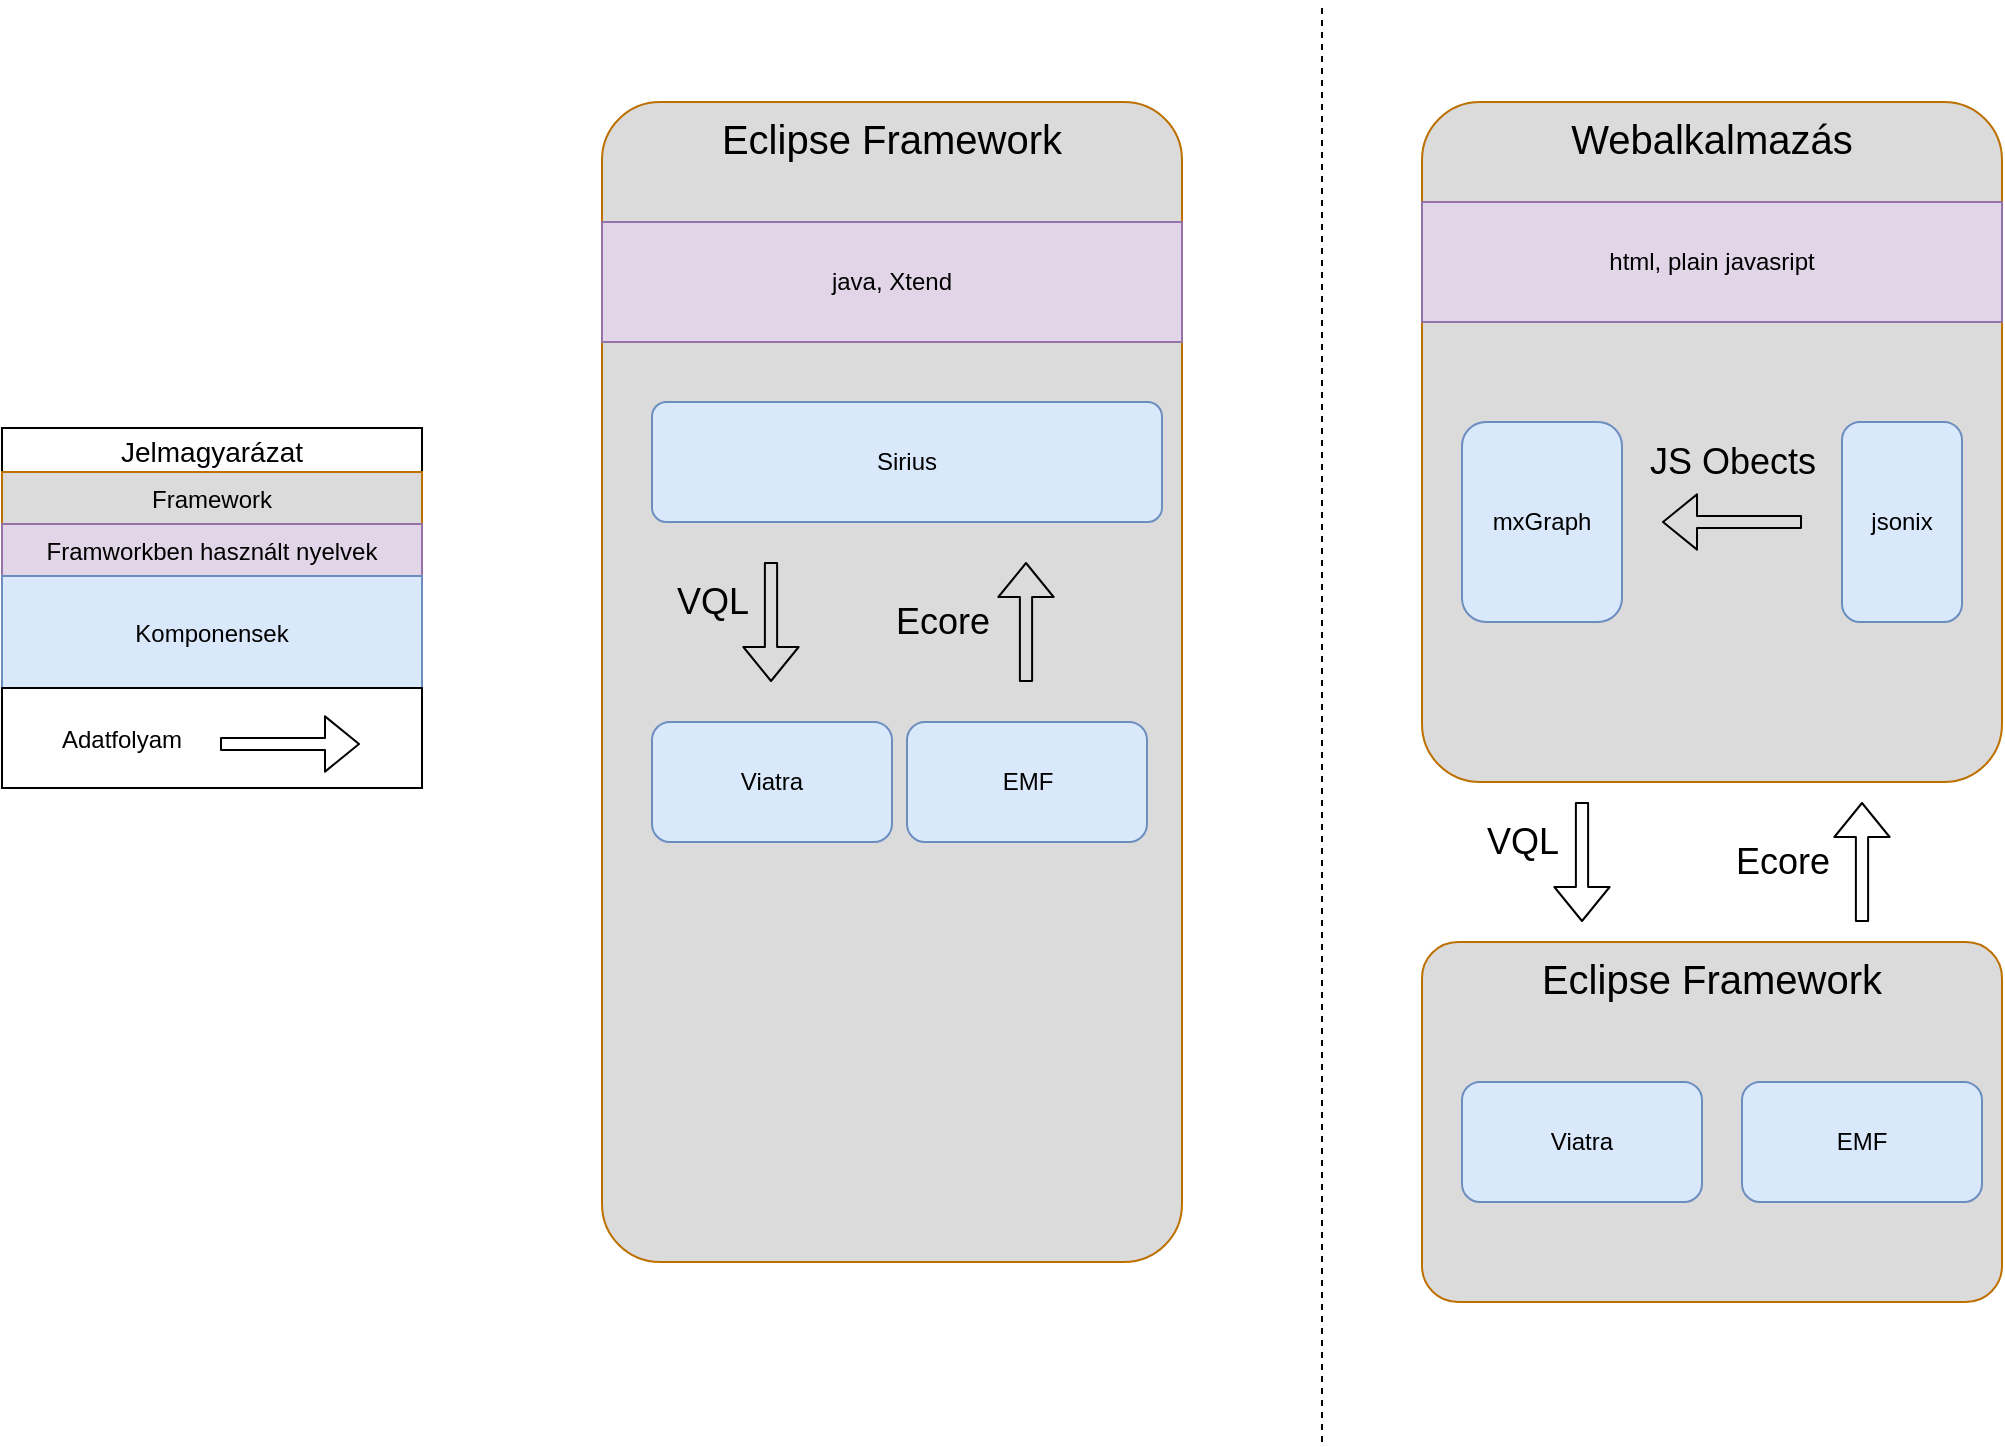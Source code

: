 <mxfile version="10.6.2" type="github"><diagram id="GjH9siLiESUylxoSrceC" name="Page-1"><mxGraphModel dx="2221" dy="715" grid="1" gridSize="10" guides="1" tooltips="1" connect="1" arrows="1" fold="1" page="1" pageScale="1" pageWidth="827" pageHeight="1169" math="0" shadow="0"><root><mxCell id="0"/><mxCell id="1" parent="0"/><mxCell id="h7cpr9iyPMSftLcRMrFD-10" value="&lt;span style=&quot;font-size: 20px;&quot;&gt;&lt;font color=&quot;#000000&quot; style=&quot;font-size: 20px;&quot;&gt;Eclipse Framework&lt;/font&gt;&lt;/span&gt;" style="rounded=1;whiteSpace=wrap;html=1;fillColor=#DBDBDB;strokeColor=#BD7000;fontColor=#ffffff;shadow=0;glass=0;comic=0;noLabel=0;labelPadding=0;direction=south;arcSize=10;align=center;verticalAlign=top;horizontal=1;fontSize=20;" vertex="1" parent="1"><mxGeometry x="40" y="50" width="290" height="580" as="geometry"/></mxCell><mxCell id="h7cpr9iyPMSftLcRMrFD-3" value="&lt;span&gt;Sirius&lt;/span&gt;" style="rounded=1;whiteSpace=wrap;html=1;fillColor=#dae8fc;strokeColor=#6c8ebf;arcSize=12;" vertex="1" parent="1"><mxGeometry x="65" y="200" width="255" height="60" as="geometry"/></mxCell><mxCell id="h7cpr9iyPMSftLcRMrFD-6" value="&lt;span&gt;EMF&lt;/span&gt;" style="rounded=1;whiteSpace=wrap;html=1;strokeColor=#6c8ebf;fillColor=#dae8fc;" vertex="1" parent="1"><mxGeometry x="192.5" y="360" width="120" height="60" as="geometry"/></mxCell><mxCell id="h7cpr9iyPMSftLcRMrFD-9" value="&lt;span&gt;java, Xtend&lt;/span&gt;" style="rounded=1;whiteSpace=wrap;html=1;fillColor=#e1d5e7;strokeColor=#9673a6;arcSize=0;" vertex="1" parent="1"><mxGeometry x="40" y="110" width="290" height="60" as="geometry"/></mxCell><mxCell id="h7cpr9iyPMSftLcRMrFD-11" value="&lt;span&gt;Viatra&lt;/span&gt;" style="rounded=1;whiteSpace=wrap;html=1;strokeColor=#6c8ebf;fillColor=#dae8fc;" vertex="1" parent="1"><mxGeometry x="65" y="360" width="120" height="60" as="geometry"/></mxCell><mxCell id="h7cpr9iyPMSftLcRMrFD-13" value="&lt;font color=&quot;#000000&quot;&gt;Webalkalmazás&lt;/font&gt;&lt;br&gt;" style="rounded=1;whiteSpace=wrap;html=1;fillColor=#DBDBDB;strokeColor=#BD7000;fontColor=#ffffff;shadow=0;glass=0;comic=0;noLabel=0;labelPadding=0;direction=south;arcSize=10;align=center;verticalAlign=top;horizontal=1;fontSize=20;" vertex="1" parent="1"><mxGeometry x="450" y="50" width="290" height="340" as="geometry"/></mxCell><mxCell id="h7cpr9iyPMSftLcRMrFD-4" value="&lt;span&gt;mxGraph&lt;/span&gt;" style="rounded=1;whiteSpace=wrap;html=1;strokeColor=#6c8ebf;fillColor=#dae8fc;" vertex="1" parent="1"><mxGeometry x="470" y="210" width="80" height="100" as="geometry"/></mxCell><mxCell id="h7cpr9iyPMSftLcRMrFD-7" value="&lt;span&gt;html, plain javasript&lt;/span&gt;" style="rounded=1;whiteSpace=wrap;html=1;strokeColor=#9673a6;fillColor=#e1d5e7;arcSize=0;" vertex="1" parent="1"><mxGeometry x="450" y="100" width="290" height="60" as="geometry"/></mxCell><mxCell id="h7cpr9iyPMSftLcRMrFD-8" value="jsonix&lt;br&gt;" style="rounded=1;whiteSpace=wrap;html=1;strokeColor=#6c8ebf;fillColor=#dae8fc;" vertex="1" parent="1"><mxGeometry x="660" y="210" width="60" height="100" as="geometry"/></mxCell><mxCell id="h7cpr9iyPMSftLcRMrFD-14" value="&lt;span style=&quot;font-size: 20px;&quot;&gt;&lt;font color=&quot;#000000&quot; style=&quot;font-size: 20px;&quot;&gt;Eclipse Framework&lt;/font&gt;&lt;/span&gt;" style="rounded=1;whiteSpace=wrap;html=1;fillColor=#DBDBDB;strokeColor=#BD7000;fontColor=#ffffff;shadow=0;glass=0;comic=0;noLabel=0;labelPadding=0;direction=south;arcSize=10;align=center;verticalAlign=top;horizontal=1;fontSize=20;" vertex="1" parent="1"><mxGeometry x="450" y="470" width="290" height="180" as="geometry"/></mxCell><mxCell id="h7cpr9iyPMSftLcRMrFD-15" value="&lt;span&gt;Viatra&lt;/span&gt;" style="rounded=1;whiteSpace=wrap;html=1;strokeColor=#6c8ebf;fillColor=#dae8fc;" vertex="1" parent="1"><mxGeometry x="470" y="540" width="120" height="60" as="geometry"/></mxCell><mxCell id="h7cpr9iyPMSftLcRMrFD-22" value="" style="endArrow=none;dashed=1;html=1;fontSize=20;" edge="1" parent="1"><mxGeometry width="50" height="50" relative="1" as="geometry"><mxPoint x="400" y="720" as="sourcePoint"/><mxPoint x="400" as="targetPoint"/></mxGeometry></mxCell><mxCell id="h7cpr9iyPMSftLcRMrFD-25" value="&lt;span&gt;EMF&lt;/span&gt;" style="rounded=1;whiteSpace=wrap;html=1;strokeColor=#6c8ebf;fillColor=#dae8fc;" vertex="1" parent="1"><mxGeometry x="610" y="540" width="120" height="60" as="geometry"/></mxCell><mxCell id="h7cpr9iyPMSftLcRMrFD-28" value="" style="endArrow=classic;html=1;fontSize=16;targetPerimeterSpacing=0;strokeWidth=1;shape=flexArrow;comic=0;arcSize=20;spacing=2;width=6.111;endWidth=20.525;endSize=5.333;" edge="1" parent="1"><mxGeometry width="50" height="50" relative="1" as="geometry"><mxPoint x="670" y="460" as="sourcePoint"/><mxPoint x="670" y="400" as="targetPoint"/><Array as="points"/></mxGeometry></mxCell><mxCell id="h7cpr9iyPMSftLcRMrFD-29" value="Ecore" style="text;html=1;resizable=0;points=[];align=center;verticalAlign=middle;labelBackgroundColor=none;fontSize=18;" vertex="1" connectable="0" parent="h7cpr9iyPMSftLcRMrFD-28"><mxGeometry x="-0.329" y="2" relative="1" as="geometry"><mxPoint x="-38" y="-10" as="offset"/></mxGeometry></mxCell><mxCell id="h7cpr9iyPMSftLcRMrFD-34" value="" style="endArrow=classic;html=1;fontSize=16;targetPerimeterSpacing=0;strokeWidth=1;shape=flexArrow;comic=0;arcSize=20;spacing=2;width=6.111;endWidth=20.525;endSize=5.333;" edge="1" parent="1"><mxGeometry width="50" height="50" relative="1" as="geometry"><mxPoint x="530" y="400" as="sourcePoint"/><mxPoint x="530" y="460" as="targetPoint"/><Array as="points"/></mxGeometry></mxCell><mxCell id="h7cpr9iyPMSftLcRMrFD-35" value="VQL&lt;br style=&quot;font-size: 18px;&quot;&gt;" style="text;html=1;resizable=0;points=[];align=center;verticalAlign=middle;labelBackgroundColor=none;fontSize=18;" vertex="1" connectable="0" parent="h7cpr9iyPMSftLcRMrFD-34"><mxGeometry x="-0.329" y="2" relative="1" as="geometry"><mxPoint x="-32" as="offset"/></mxGeometry></mxCell><mxCell id="h7cpr9iyPMSftLcRMrFD-36" value="" style="endArrow=classic;html=1;fontSize=16;targetPerimeterSpacing=0;strokeWidth=1;shape=flexArrow;comic=0;arcSize=20;spacing=2;width=6.111;endWidth=20.525;endSize=5.333;" edge="1" parent="1"><mxGeometry width="50" height="50" relative="1" as="geometry"><mxPoint x="124.5" y="280.0" as="sourcePoint"/><mxPoint x="124.5" y="340" as="targetPoint"/><Array as="points"/></mxGeometry></mxCell><mxCell id="h7cpr9iyPMSftLcRMrFD-37" value="VQL&lt;br style=&quot;font-size: 18px;&quot;&gt;" style="text;html=1;resizable=0;points=[];align=center;verticalAlign=middle;labelBackgroundColor=none;fontSize=18;" vertex="1" connectable="0" parent="h7cpr9iyPMSftLcRMrFD-36"><mxGeometry x="-0.329" y="2" relative="1" as="geometry"><mxPoint x="-32" as="offset"/></mxGeometry></mxCell><mxCell id="h7cpr9iyPMSftLcRMrFD-38" value="" style="endArrow=classic;html=1;fontSize=16;targetPerimeterSpacing=0;strokeWidth=1;shape=flexArrow;comic=0;arcSize=20;spacing=2;width=6.111;endWidth=20.525;endSize=5.333;" edge="1" parent="1"><mxGeometry width="50" height="50" relative="1" as="geometry"><mxPoint x="252.0" y="340" as="sourcePoint"/><mxPoint x="252.0" y="280.0" as="targetPoint"/><Array as="points"/></mxGeometry></mxCell><mxCell id="h7cpr9iyPMSftLcRMrFD-39" value="Ecore" style="text;html=1;resizable=0;points=[];align=center;verticalAlign=middle;labelBackgroundColor=none;fontSize=18;" vertex="1" connectable="0" parent="h7cpr9iyPMSftLcRMrFD-38"><mxGeometry x="-0.329" y="2" relative="1" as="geometry"><mxPoint x="-40" y="-10" as="offset"/></mxGeometry></mxCell><mxCell id="h7cpr9iyPMSftLcRMrFD-41" value="" style="endArrow=classic;html=1;fontSize=16;targetPerimeterSpacing=0;strokeWidth=1;shape=flexArrow;comic=0;arcSize=20;spacing=2;width=6.111;endWidth=20.525;endSize=5.333;" edge="1" parent="1"><mxGeometry width="50" height="50" relative="1" as="geometry"><mxPoint x="640" y="260" as="sourcePoint"/><mxPoint x="570" y="260" as="targetPoint"/><Array as="points"/></mxGeometry></mxCell><mxCell id="h7cpr9iyPMSftLcRMrFD-42" value="JS Obects" style="text;html=1;resizable=0;points=[];align=center;verticalAlign=middle;labelBackgroundColor=none;fontSize=18;" vertex="1" connectable="0" parent="h7cpr9iyPMSftLcRMrFD-41"><mxGeometry x="-0.329" y="2" relative="1" as="geometry"><mxPoint x="-11.5" y="-32" as="offset"/></mxGeometry></mxCell><mxCell id="h7cpr9iyPMSftLcRMrFD-49" value="Jelmagyarázat" style="swimlane;fontStyle=0;childLayout=stackLayout;horizontal=1;startSize=22;fillColor=none;horizontalStack=0;resizeParent=1;resizeParentMax=0;resizeLast=0;collapsible=1;marginBottom=0;swimlaneFillColor=#ffffff;align=center;fontSize=14;shadow=0;glass=0;comic=0;labelBackgroundColor=none;" vertex="1" parent="1"><mxGeometry x="-260" y="213" width="210" height="180" as="geometry"><mxRectangle x="-270" y="335" width="80" height="22" as="alternateBounds"/></mxGeometry></mxCell><mxCell id="h7cpr9iyPMSftLcRMrFD-50" value="Framework" style="text;strokeColor=#BD7000;fillColor=#DBDBDB;overflow=hidden;rotatable=0;points=[[0,0.5],[1,0.5]];portConstraint=eastwest;fontSize=12;rounded=1;shadow=0;fontColor=#000000;align=center;glass=0;arcSize=0;" vertex="1" parent="h7cpr9iyPMSftLcRMrFD-49"><mxGeometry y="22" width="210" height="26" as="geometry"/></mxCell><mxCell id="h7cpr9iyPMSftLcRMrFD-51" value="Framworkben használt nyelvek" style="text;strokeColor=#9673a6;fillColor=#e1d5e7;overflow=hidden;rotatable=0;points=[[0,0.5],[1,0.5]];portConstraint=eastwest;fontSize=12;rounded=1;align=center;verticalAlign=middle;arcSize=0;" vertex="1" parent="h7cpr9iyPMSftLcRMrFD-49"><mxGeometry y="48" width="210" height="26" as="geometry"/></mxCell><mxCell id="h7cpr9iyPMSftLcRMrFD-52" value="Komponensek" style="text;strokeColor=#6c8ebf;fillColor=#dae8fc;overflow=hidden;rotatable=0;points=[[0,0.5],[1,0.5]];portConstraint=eastwest;fontSize=12;rounded=1;align=center;verticalAlign=middle;arcSize=0;" vertex="1" parent="h7cpr9iyPMSftLcRMrFD-49"><mxGeometry y="74" width="210" height="56" as="geometry"/></mxCell><mxCell id="h7cpr9iyPMSftLcRMrFD-53" value="" style="text;strokeColor=#000000;fillColor=none;spacingLeft=4;spacingRight=4;overflow=hidden;rotatable=0;points=[[0,0.5],[1,0.5]];portConstraint=eastwest;fontSize=12;" vertex="1" parent="h7cpr9iyPMSftLcRMrFD-49"><mxGeometry y="130" width="210" height="50" as="geometry"/></mxCell><mxCell id="h7cpr9iyPMSftLcRMrFD-59" value="" style="endArrow=classic;html=1;fontSize=16;targetPerimeterSpacing=0;strokeWidth=1;shape=flexArrow;comic=0;arcSize=20;spacing=2;width=6.111;endWidth=20.525;endSize=5.333;" edge="1" parent="1"><mxGeometry width="50" height="50" relative="1" as="geometry"><mxPoint x="-151" y="371.0" as="sourcePoint"/><mxPoint x="-81" y="371" as="targetPoint"/><Array as="points"/></mxGeometry></mxCell><mxCell id="h7cpr9iyPMSftLcRMrFD-61" value="Adatfolyam" style="text;html=1;strokeColor=none;fillColor=none;align=center;verticalAlign=middle;whiteSpace=wrap;rounded=0;shadow=0;glass=0;comic=0;labelBackgroundColor=none;fontSize=12;fontColor=#000000;" vertex="1" parent="1"><mxGeometry x="-220" y="359" width="40" height="20" as="geometry"/></mxCell></root></mxGraphModel></diagram></mxfile>